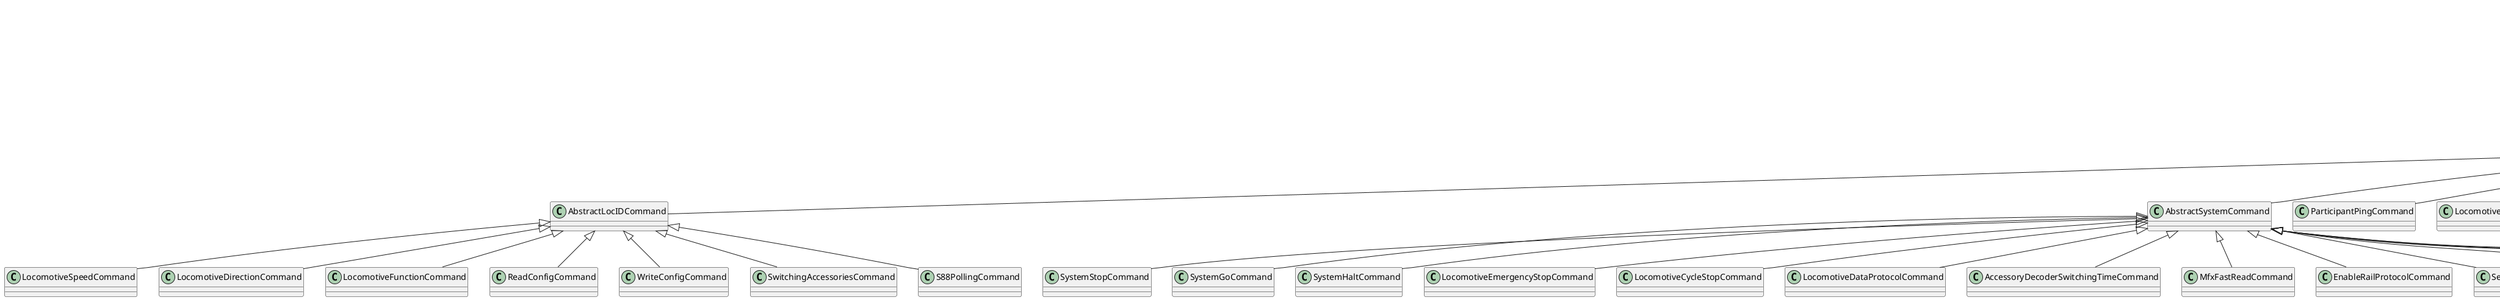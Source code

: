 @startumlobject <|-- Enum
Representation <|-- BaseModel
BaseModel <|-- AbstractCANMessage
str <|-- CommandSchema
Enum <|-- CommandSchema
BaseModel <|-- CANMessage
AbstractCANMessage <|-- AbstractLocIDCommand
AbstractLocIDCommand <|-- LocomotiveSpeedCommand
str <|-- LocomotiveDirection
Enum <|-- LocomotiveDirection
AbstractLocIDCommand <|-- LocomotiveDirectionCommand
AbstractLocIDCommand <|-- LocomotiveFunctionCommand
AbstractLocIDCommand <|-- ReadConfigCommand
str <|-- DCCProgramming
Enum <|-- DCCProgramming
BaseModel <|-- WriteConfigControlByte
BaseModel <|-- WriteConfigResultByte
AbstractLocIDCommand <|-- WriteConfigCommand
AbstractLocIDCommand <|-- SwitchingAccessoriesCommand
AbstractLocIDCommand <|-- S88PollingCommand
str <|-- SystemSubcommandSchema
Enum <|-- SystemSubcommandSchema
Enum <|-- SystemSubcommand
str <|-- RailProtocolSchema
Enum <|-- RailProtocolSchema
Enum <|-- RailProtocol
AbstractCANMessage <|-- AbstractSystemCommand
AbstractSystemCommand <|-- SystemStopCommand
AbstractSystemCommand <|-- SystemGoCommand
AbstractSystemCommand <|-- SystemHaltCommand
AbstractSystemCommand <|-- LocomotiveEmergencyStopCommand
AbstractSystemCommand <|-- LocomotiveCycleStopCommand
AbstractSystemCommand <|-- LocomotiveDataProtocolCommand
AbstractSystemCommand <|-- AccessoryDecoderSwitchingTimeCommand
AbstractSystemCommand <|-- MfxFastReadCommand
AbstractSystemCommand <|-- EnableRailProtocolCommand
AbstractSystemCommand <|-- SetMfxRegisterCounterCommand
AbstractSystemCommand <|-- SystemOverloadCommand
AbstractSystemCommand <|-- SystemStatusCommand
AbstractSystemCommand <|-- SetSystemIdentifierCommand
AbstractSystemCommand <|-- MfxSeekCommand
AbstractSystemCommand <|-- SystemResetCommand
AbstractCANMessage <|-- ParticipantPingCommand
str <|-- ProtocolSchema
Enum <|-- ProtocolSchema
Enum <|-- Protocol
AbstractCANMessage <|-- LocomotiveDiscoveryCommand
AbstractCANMessage <|-- S88EventCommand
AbstractCANMessage <|-- RequestConfigDataCommand
AbstractCANMessage <|-- ServiceStatusDataConfigurationCommand
AbstractCANMessage <|-- ConfigDataStreamCommand
AbstractCANMessage <|-- BootloaderCANBoundCommand
AbstractCANMessage <|-- AbstractMfxCommand
AbstractMfxCommand <|-- MfxBindCommand
AbstractMfxCommand <|-- MfxVerifyCommand
@enduml